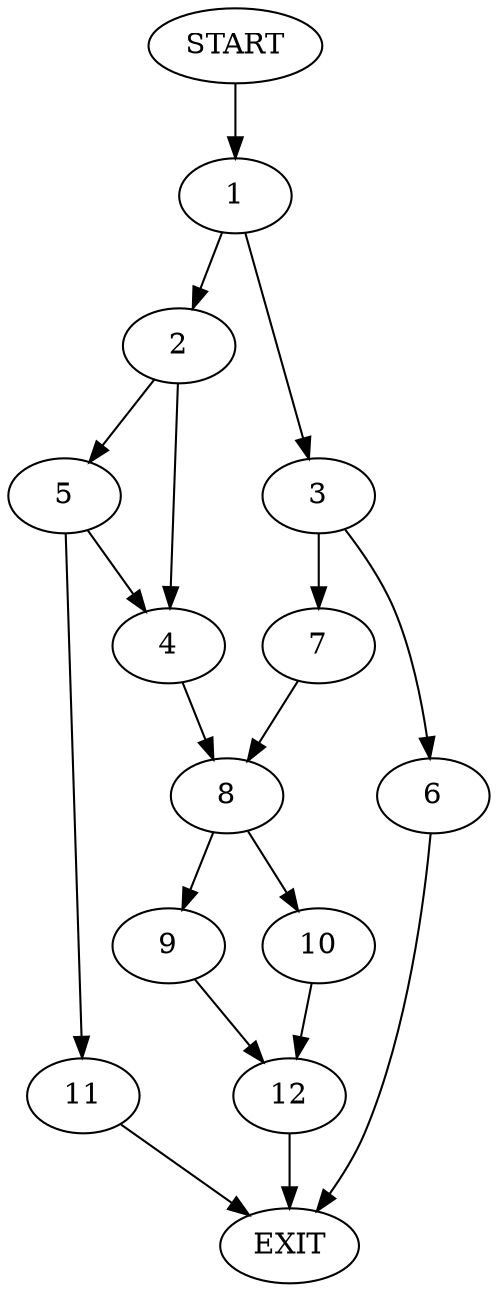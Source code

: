 digraph {
0 [label="START"]
13 [label="EXIT"]
0 -> 1
1 -> 2
1 -> 3
2 -> 4
2 -> 5
3 -> 6
3 -> 7
7 -> 8
6 -> 13
8 -> 9
8 -> 10
4 -> 8
5 -> 4
5 -> 11
11 -> 13
9 -> 12
10 -> 12
12 -> 13
}
